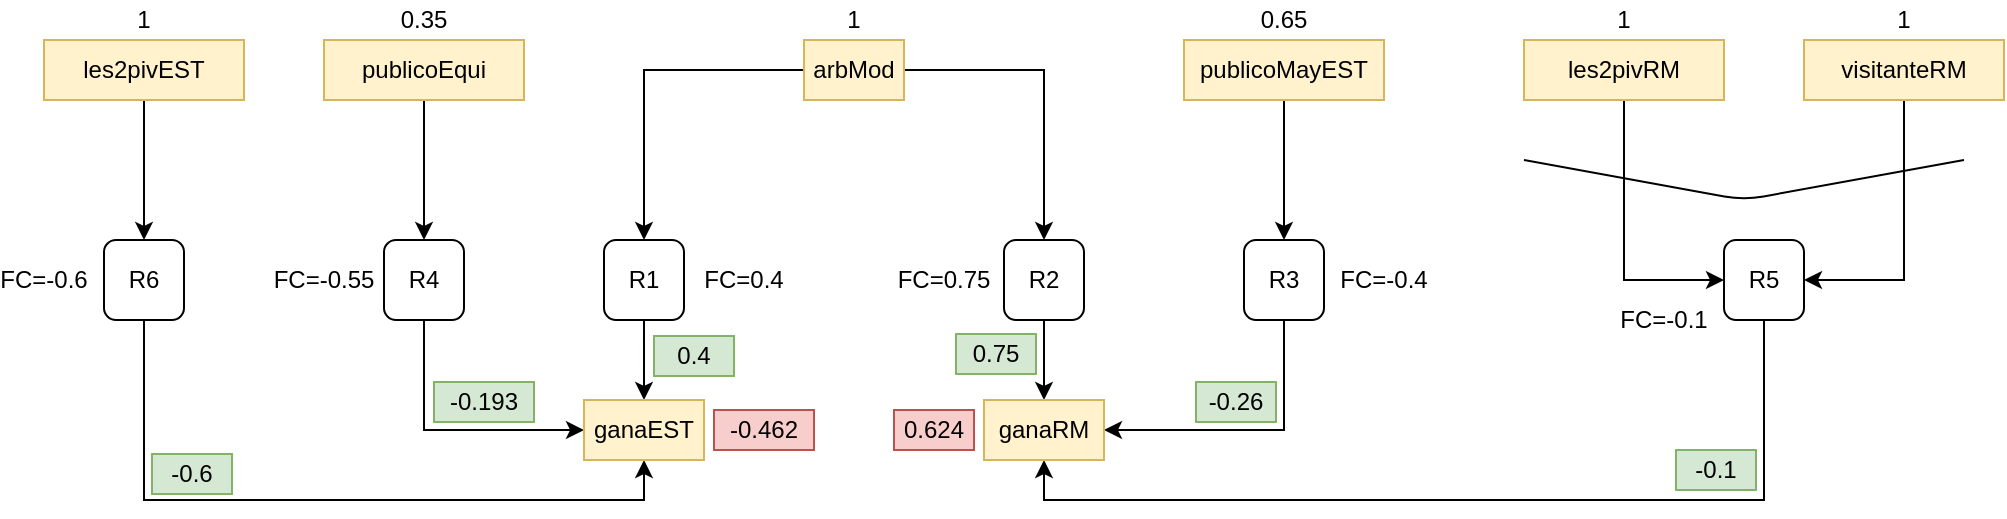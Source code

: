 <mxfile version="14.0.4" type="device"><diagram id="iY3PzJbVyn_gH07IURRa" name="Page-1"><mxGraphModel dx="1724" dy="692" grid="1" gridSize="10" guides="1" tooltips="1" connect="1" arrows="1" fold="1" page="1" pageScale="1" pageWidth="827" pageHeight="1169" math="0" shadow="0"><root><mxCell id="0"/><mxCell id="1" parent="0"/><mxCell id="RNMtjhP5yG1GtzbRTzoV-13" style="edgeStyle=orthogonalEdgeStyle;rounded=0;orthogonalLoop=1;jettySize=auto;html=1;entryX=0.5;entryY=0;entryDx=0;entryDy=0;" parent="1" source="RNMtjhP5yG1GtzbRTzoV-1" target="RNMtjhP5yG1GtzbRTzoV-12" edge="1"><mxGeometry relative="1" as="geometry"/></mxCell><mxCell id="RNMtjhP5yG1GtzbRTzoV-1" value="R1" style="rounded=1;whiteSpace=wrap;html=1;" parent="1" vertex="1"><mxGeometry x="180" y="180" width="40" height="40" as="geometry"/></mxCell><mxCell id="ca_3mJ_T8cryk3iJC80e-14" style="edgeStyle=orthogonalEdgeStyle;rounded=0;orthogonalLoop=1;jettySize=auto;html=1;entryX=0.5;entryY=1;entryDx=0;entryDy=0;" parent="1" source="RNMtjhP5yG1GtzbRTzoV-3" target="ca_3mJ_T8cryk3iJC80e-1" edge="1"><mxGeometry relative="1" as="geometry"><Array as="points"><mxPoint x="760" y="310"/><mxPoint x="400" y="310"/></Array></mxGeometry></mxCell><mxCell id="RNMtjhP5yG1GtzbRTzoV-3" value="R5" style="rounded=1;whiteSpace=wrap;html=1;" parent="1" vertex="1"><mxGeometry x="740" y="180" width="40" height="40" as="geometry"/></mxCell><mxCell id="ca_3mJ_T8cryk3iJC80e-11" style="edgeStyle=orthogonalEdgeStyle;rounded=0;orthogonalLoop=1;jettySize=auto;html=1;entryX=0;entryY=0.5;entryDx=0;entryDy=0;" parent="1" source="RNMtjhP5yG1GtzbRTzoV-4" target="RNMtjhP5yG1GtzbRTzoV-12" edge="1"><mxGeometry relative="1" as="geometry"><Array as="points"><mxPoint x="90" y="275"/></Array></mxGeometry></mxCell><mxCell id="RNMtjhP5yG1GtzbRTzoV-4" value="R4" style="rounded=1;whiteSpace=wrap;html=1;" parent="1" vertex="1"><mxGeometry x="70" y="180" width="40" height="40" as="geometry"/></mxCell><mxCell id="ca_3mJ_T8cryk3iJC80e-17" style="edgeStyle=orthogonalEdgeStyle;rounded=0;orthogonalLoop=1;jettySize=auto;html=1;entryX=0.5;entryY=1;entryDx=0;entryDy=0;" parent="1" source="RNMtjhP5yG1GtzbRTzoV-5" target="RNMtjhP5yG1GtzbRTzoV-12" edge="1"><mxGeometry relative="1" as="geometry"><Array as="points"><mxPoint x="-50" y="310"/><mxPoint x="200" y="310"/></Array></mxGeometry></mxCell><mxCell id="RNMtjhP5yG1GtzbRTzoV-5" value="R6" style="rounded=1;whiteSpace=wrap;html=1;" parent="1" vertex="1"><mxGeometry x="-70" y="180" width="40" height="40" as="geometry"/></mxCell><mxCell id="ca_3mJ_T8cryk3iJC80e-2" style="edgeStyle=orthogonalEdgeStyle;rounded=0;orthogonalLoop=1;jettySize=auto;html=1;" parent="1" source="RNMtjhP5yG1GtzbRTzoV-6" target="ca_3mJ_T8cryk3iJC80e-1" edge="1"><mxGeometry relative="1" as="geometry"/></mxCell><mxCell id="RNMtjhP5yG1GtzbRTzoV-6" value="R2" style="rounded=1;whiteSpace=wrap;html=1;" parent="1" vertex="1"><mxGeometry x="380" y="180" width="40" height="40" as="geometry"/></mxCell><mxCell id="ca_3mJ_T8cryk3iJC80e-5" style="edgeStyle=orthogonalEdgeStyle;rounded=0;orthogonalLoop=1;jettySize=auto;html=1;entryX=1;entryY=0.5;entryDx=0;entryDy=0;" parent="1" source="RNMtjhP5yG1GtzbRTzoV-7" target="ca_3mJ_T8cryk3iJC80e-1" edge="1"><mxGeometry relative="1" as="geometry"><Array as="points"><mxPoint x="520" y="275"/></Array></mxGeometry></mxCell><mxCell id="RNMtjhP5yG1GtzbRTzoV-7" value="R3" style="rounded=1;whiteSpace=wrap;html=1;" parent="1" vertex="1"><mxGeometry x="500" y="180" width="40" height="40" as="geometry"/></mxCell><mxCell id="RNMtjhP5yG1GtzbRTzoV-10" style="edgeStyle=orthogonalEdgeStyle;rounded=0;orthogonalLoop=1;jettySize=auto;html=1;entryX=0.5;entryY=0;entryDx=0;entryDy=0;" parent="1" source="RNMtjhP5yG1GtzbRTzoV-9" target="RNMtjhP5yG1GtzbRTzoV-1" edge="1"><mxGeometry relative="1" as="geometry"/></mxCell><mxCell id="RNMtjhP5yG1GtzbRTzoV-14" style="edgeStyle=orthogonalEdgeStyle;rounded=0;orthogonalLoop=1;jettySize=auto;html=1;entryX=0.5;entryY=0;entryDx=0;entryDy=0;" parent="1" source="RNMtjhP5yG1GtzbRTzoV-9" target="RNMtjhP5yG1GtzbRTzoV-6" edge="1"><mxGeometry relative="1" as="geometry"/></mxCell><mxCell id="RNMtjhP5yG1GtzbRTzoV-9" value="arbMod" style="rounded=0;whiteSpace=wrap;html=1;fillColor=#fff2cc;strokeColor=#d6b656;" parent="1" vertex="1"><mxGeometry x="280" y="80" width="50" height="30" as="geometry"/></mxCell><mxCell id="RNMtjhP5yG1GtzbRTzoV-12" value="ganaEST" style="rounded=0;whiteSpace=wrap;html=1;fillColor=#fff2cc;strokeColor=#d6b656;" parent="1" vertex="1"><mxGeometry x="170" y="260" width="60" height="30" as="geometry"/></mxCell><mxCell id="ca_3mJ_T8cryk3iJC80e-1" value="ganaRM" style="rounded=0;whiteSpace=wrap;html=1;fillColor=#fff2cc;strokeColor=#d6b656;" parent="1" vertex="1"><mxGeometry x="370" y="260" width="60" height="30" as="geometry"/></mxCell><mxCell id="ca_3mJ_T8cryk3iJC80e-4" style="edgeStyle=orthogonalEdgeStyle;rounded=0;orthogonalLoop=1;jettySize=auto;html=1;entryX=0.5;entryY=0;entryDx=0;entryDy=0;" parent="1" source="ca_3mJ_T8cryk3iJC80e-3" target="RNMtjhP5yG1GtzbRTzoV-7" edge="1"><mxGeometry relative="1" as="geometry"/></mxCell><mxCell id="ca_3mJ_T8cryk3iJC80e-3" value="publicoMayEST" style="rounded=0;whiteSpace=wrap;html=1;fillColor=#fff2cc;strokeColor=#d6b656;" parent="1" vertex="1"><mxGeometry x="470" y="80" width="100" height="30" as="geometry"/></mxCell><mxCell id="ca_3mJ_T8cryk3iJC80e-10" style="edgeStyle=orthogonalEdgeStyle;rounded=0;orthogonalLoop=1;jettySize=auto;html=1;entryX=0.5;entryY=0;entryDx=0;entryDy=0;" parent="1" source="ca_3mJ_T8cryk3iJC80e-6" target="RNMtjhP5yG1GtzbRTzoV-4" edge="1"><mxGeometry relative="1" as="geometry"/></mxCell><mxCell id="ca_3mJ_T8cryk3iJC80e-6" value="publicoEqui" style="rounded=0;whiteSpace=wrap;html=1;fillColor=#fff2cc;strokeColor=#d6b656;" parent="1" vertex="1"><mxGeometry x="40" y="80" width="100" height="30" as="geometry"/></mxCell><mxCell id="ca_3mJ_T8cryk3iJC80e-12" style="edgeStyle=orthogonalEdgeStyle;rounded=0;orthogonalLoop=1;jettySize=auto;html=1;entryX=0;entryY=0.5;entryDx=0;entryDy=0;" parent="1" source="ca_3mJ_T8cryk3iJC80e-8" target="RNMtjhP5yG1GtzbRTzoV-3" edge="1"><mxGeometry relative="1" as="geometry"/></mxCell><mxCell id="ca_3mJ_T8cryk3iJC80e-8" value="les2pivRM" style="rounded=0;whiteSpace=wrap;html=1;fillColor=#fff2cc;strokeColor=#d6b656;" parent="1" vertex="1"><mxGeometry x="640" y="80" width="100" height="30" as="geometry"/></mxCell><mxCell id="ca_3mJ_T8cryk3iJC80e-13" style="edgeStyle=orthogonalEdgeStyle;rounded=0;orthogonalLoop=1;jettySize=auto;html=1;entryX=1;entryY=0.5;entryDx=0;entryDy=0;" parent="1" source="ca_3mJ_T8cryk3iJC80e-9" target="RNMtjhP5yG1GtzbRTzoV-3" edge="1"><mxGeometry relative="1" as="geometry"/></mxCell><mxCell id="ca_3mJ_T8cryk3iJC80e-9" value="visitanteRM" style="rounded=0;whiteSpace=wrap;html=1;fillColor=#fff2cc;strokeColor=#d6b656;" parent="1" vertex="1"><mxGeometry x="780" y="80" width="100" height="30" as="geometry"/></mxCell><mxCell id="ca_3mJ_T8cryk3iJC80e-16" style="edgeStyle=orthogonalEdgeStyle;rounded=0;orthogonalLoop=1;jettySize=auto;html=1;entryX=0.5;entryY=0;entryDx=0;entryDy=0;" parent="1" source="ca_3mJ_T8cryk3iJC80e-15" target="RNMtjhP5yG1GtzbRTzoV-5" edge="1"><mxGeometry relative="1" as="geometry"/></mxCell><mxCell id="ca_3mJ_T8cryk3iJC80e-15" value="les2pivEST" style="rounded=0;whiteSpace=wrap;html=1;fillColor=#fff2cc;strokeColor=#d6b656;" parent="1" vertex="1"><mxGeometry x="-100" y="80" width="100" height="30" as="geometry"/></mxCell><mxCell id="ca_3mJ_T8cryk3iJC80e-18" value="FC=0.4" style="text;html=1;strokeColor=none;fillColor=none;align=center;verticalAlign=middle;whiteSpace=wrap;rounded=0;" parent="1" vertex="1"><mxGeometry x="230" y="190" width="40" height="20" as="geometry"/></mxCell><mxCell id="ca_3mJ_T8cryk3iJC80e-19" value="FC=0.75" style="text;html=1;strokeColor=none;fillColor=none;align=center;verticalAlign=middle;whiteSpace=wrap;rounded=0;" parent="1" vertex="1"><mxGeometry x="330" y="190" width="40" height="20" as="geometry"/></mxCell><mxCell id="ca_3mJ_T8cryk3iJC80e-20" value="FC=-0.4" style="text;html=1;strokeColor=none;fillColor=none;align=center;verticalAlign=middle;whiteSpace=wrap;rounded=0;" parent="1" vertex="1"><mxGeometry x="550" y="190" width="40" height="20" as="geometry"/></mxCell><mxCell id="ca_3mJ_T8cryk3iJC80e-22" value="FC=-0.55" style="text;html=1;strokeColor=none;fillColor=none;align=center;verticalAlign=middle;whiteSpace=wrap;rounded=0;" parent="1" vertex="1"><mxGeometry x="20" y="190" width="40" height="20" as="geometry"/></mxCell><mxCell id="ca_3mJ_T8cryk3iJC80e-23" value="FC=-0.1" style="text;html=1;strokeColor=none;fillColor=none;align=center;verticalAlign=middle;whiteSpace=wrap;rounded=0;" parent="1" vertex="1"><mxGeometry x="690" y="210" width="40" height="20" as="geometry"/></mxCell><mxCell id="ca_3mJ_T8cryk3iJC80e-24" value="FC=-0.6" style="text;html=1;strokeColor=none;fillColor=none;align=center;verticalAlign=middle;whiteSpace=wrap;rounded=0;" parent="1" vertex="1"><mxGeometry x="-120" y="190" width="40" height="20" as="geometry"/></mxCell><mxCell id="ca_3mJ_T8cryk3iJC80e-26" value="0.65" style="text;html=1;strokeColor=none;fillColor=none;align=center;verticalAlign=middle;whiteSpace=wrap;rounded=0;" parent="1" vertex="1"><mxGeometry x="500" y="60" width="40" height="20" as="geometry"/></mxCell><mxCell id="ca_3mJ_T8cryk3iJC80e-27" value="0.35" style="text;html=1;strokeColor=none;fillColor=none;align=center;verticalAlign=middle;whiteSpace=wrap;rounded=0;" parent="1" vertex="1"><mxGeometry x="70" y="60" width="40" height="20" as="geometry"/></mxCell><mxCell id="ca_3mJ_T8cryk3iJC80e-28" value="1" style="text;html=1;strokeColor=none;fillColor=none;align=center;verticalAlign=middle;whiteSpace=wrap;rounded=0;" parent="1" vertex="1"><mxGeometry x="-70" y="60" width="40" height="20" as="geometry"/></mxCell><mxCell id="ca_3mJ_T8cryk3iJC80e-29" value="1" style="text;html=1;strokeColor=none;fillColor=none;align=center;verticalAlign=middle;whiteSpace=wrap;rounded=0;" parent="1" vertex="1"><mxGeometry x="670" y="60" width="40" height="20" as="geometry"/></mxCell><mxCell id="ca_3mJ_T8cryk3iJC80e-30" value="1" style="text;html=1;strokeColor=none;fillColor=none;align=center;verticalAlign=middle;whiteSpace=wrap;rounded=0;" parent="1" vertex="1"><mxGeometry x="810" y="60" width="40" height="20" as="geometry"/></mxCell><mxCell id="ca_3mJ_T8cryk3iJC80e-31" value="1" style="text;html=1;strokeColor=none;fillColor=none;align=center;verticalAlign=middle;whiteSpace=wrap;rounded=0;" parent="1" vertex="1"><mxGeometry x="285" y="60" width="40" height="20" as="geometry"/></mxCell><mxCell id="Mlpg2ujFRy4SXnJn7LbG-1" value="0.4" style="text;html=1;strokeColor=#82b366;fillColor=#d5e8d4;align=center;verticalAlign=middle;whiteSpace=wrap;rounded=0;" parent="1" vertex="1"><mxGeometry x="205" y="228" width="40" height="20" as="geometry"/></mxCell><mxCell id="Mlpg2ujFRy4SXnJn7LbG-2" value="0.75" style="text;html=1;strokeColor=#82b366;fillColor=#d5e8d4;align=center;verticalAlign=middle;whiteSpace=wrap;rounded=0;" parent="1" vertex="1"><mxGeometry x="356" y="227" width="40" height="20" as="geometry"/></mxCell><mxCell id="Mlpg2ujFRy4SXnJn7LbG-3" value="-0.26" style="text;html=1;strokeColor=#82b366;fillColor=#d5e8d4;align=center;verticalAlign=middle;whiteSpace=wrap;rounded=0;" parent="1" vertex="1"><mxGeometry x="476" y="251" width="40" height="20" as="geometry"/></mxCell><mxCell id="Mlpg2ujFRy4SXnJn7LbG-4" value="" style="endArrow=none;html=1;" parent="1" edge="1"><mxGeometry width="50" height="50" relative="1" as="geometry"><mxPoint x="640" y="140" as="sourcePoint"/><mxPoint x="860" y="140" as="targetPoint"/><Array as="points"><mxPoint x="750" y="160"/></Array></mxGeometry></mxCell><mxCell id="Mlpg2ujFRy4SXnJn7LbG-5" value="-0.1" style="text;html=1;strokeColor=#82b366;fillColor=#d5e8d4;align=center;verticalAlign=middle;whiteSpace=wrap;rounded=0;" parent="1" vertex="1"><mxGeometry x="716" y="285" width="40" height="20" as="geometry"/></mxCell><mxCell id="Mlpg2ujFRy4SXnJn7LbG-6" value="-0.193" style="text;html=1;strokeColor=#82b366;fillColor=#d5e8d4;align=center;verticalAlign=middle;whiteSpace=wrap;rounded=0;" parent="1" vertex="1"><mxGeometry x="95" y="251" width="50" height="20" as="geometry"/></mxCell><mxCell id="Mlpg2ujFRy4SXnJn7LbG-7" value="-0.6" style="text;html=1;strokeColor=#82b366;fillColor=#d5e8d4;align=center;verticalAlign=middle;whiteSpace=wrap;rounded=0;" parent="1" vertex="1"><mxGeometry x="-46" y="287" width="40" height="20" as="geometry"/></mxCell><mxCell id="Mlpg2ujFRy4SXnJn7LbG-11" value="0.624" style="text;html=1;strokeColor=#b85450;fillColor=#f8cecc;align=center;verticalAlign=middle;whiteSpace=wrap;rounded=0;" parent="1" vertex="1"><mxGeometry x="325" y="265" width="40" height="20" as="geometry"/></mxCell><mxCell id="Mlpg2ujFRy4SXnJn7LbG-12" value="-0.462" style="text;html=1;strokeColor=#b85450;fillColor=#f8cecc;align=center;verticalAlign=middle;whiteSpace=wrap;rounded=0;" parent="1" vertex="1"><mxGeometry x="235" y="265" width="50" height="20" as="geometry"/></mxCell></root></mxGraphModel></diagram></mxfile>